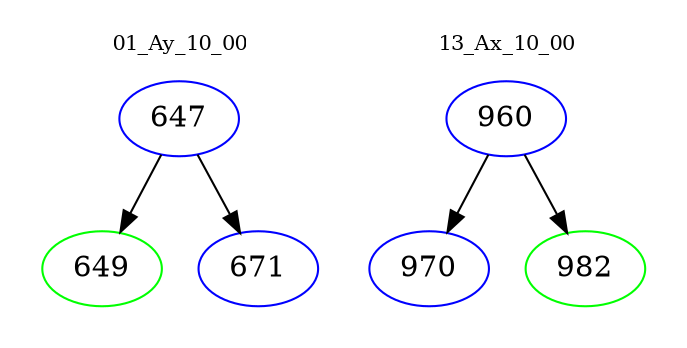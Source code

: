 digraph{
subgraph cluster_0 {
color = white
label = "01_Ay_10_00";
fontsize=10;
T0_647 [label="647", color="blue"]
T0_647 -> T0_649 [color="black"]
T0_649 [label="649", color="green"]
T0_647 -> T0_671 [color="black"]
T0_671 [label="671", color="blue"]
}
subgraph cluster_1 {
color = white
label = "13_Ax_10_00";
fontsize=10;
T1_960 [label="960", color="blue"]
T1_960 -> T1_970 [color="black"]
T1_970 [label="970", color="blue"]
T1_960 -> T1_982 [color="black"]
T1_982 [label="982", color="green"]
}
}
